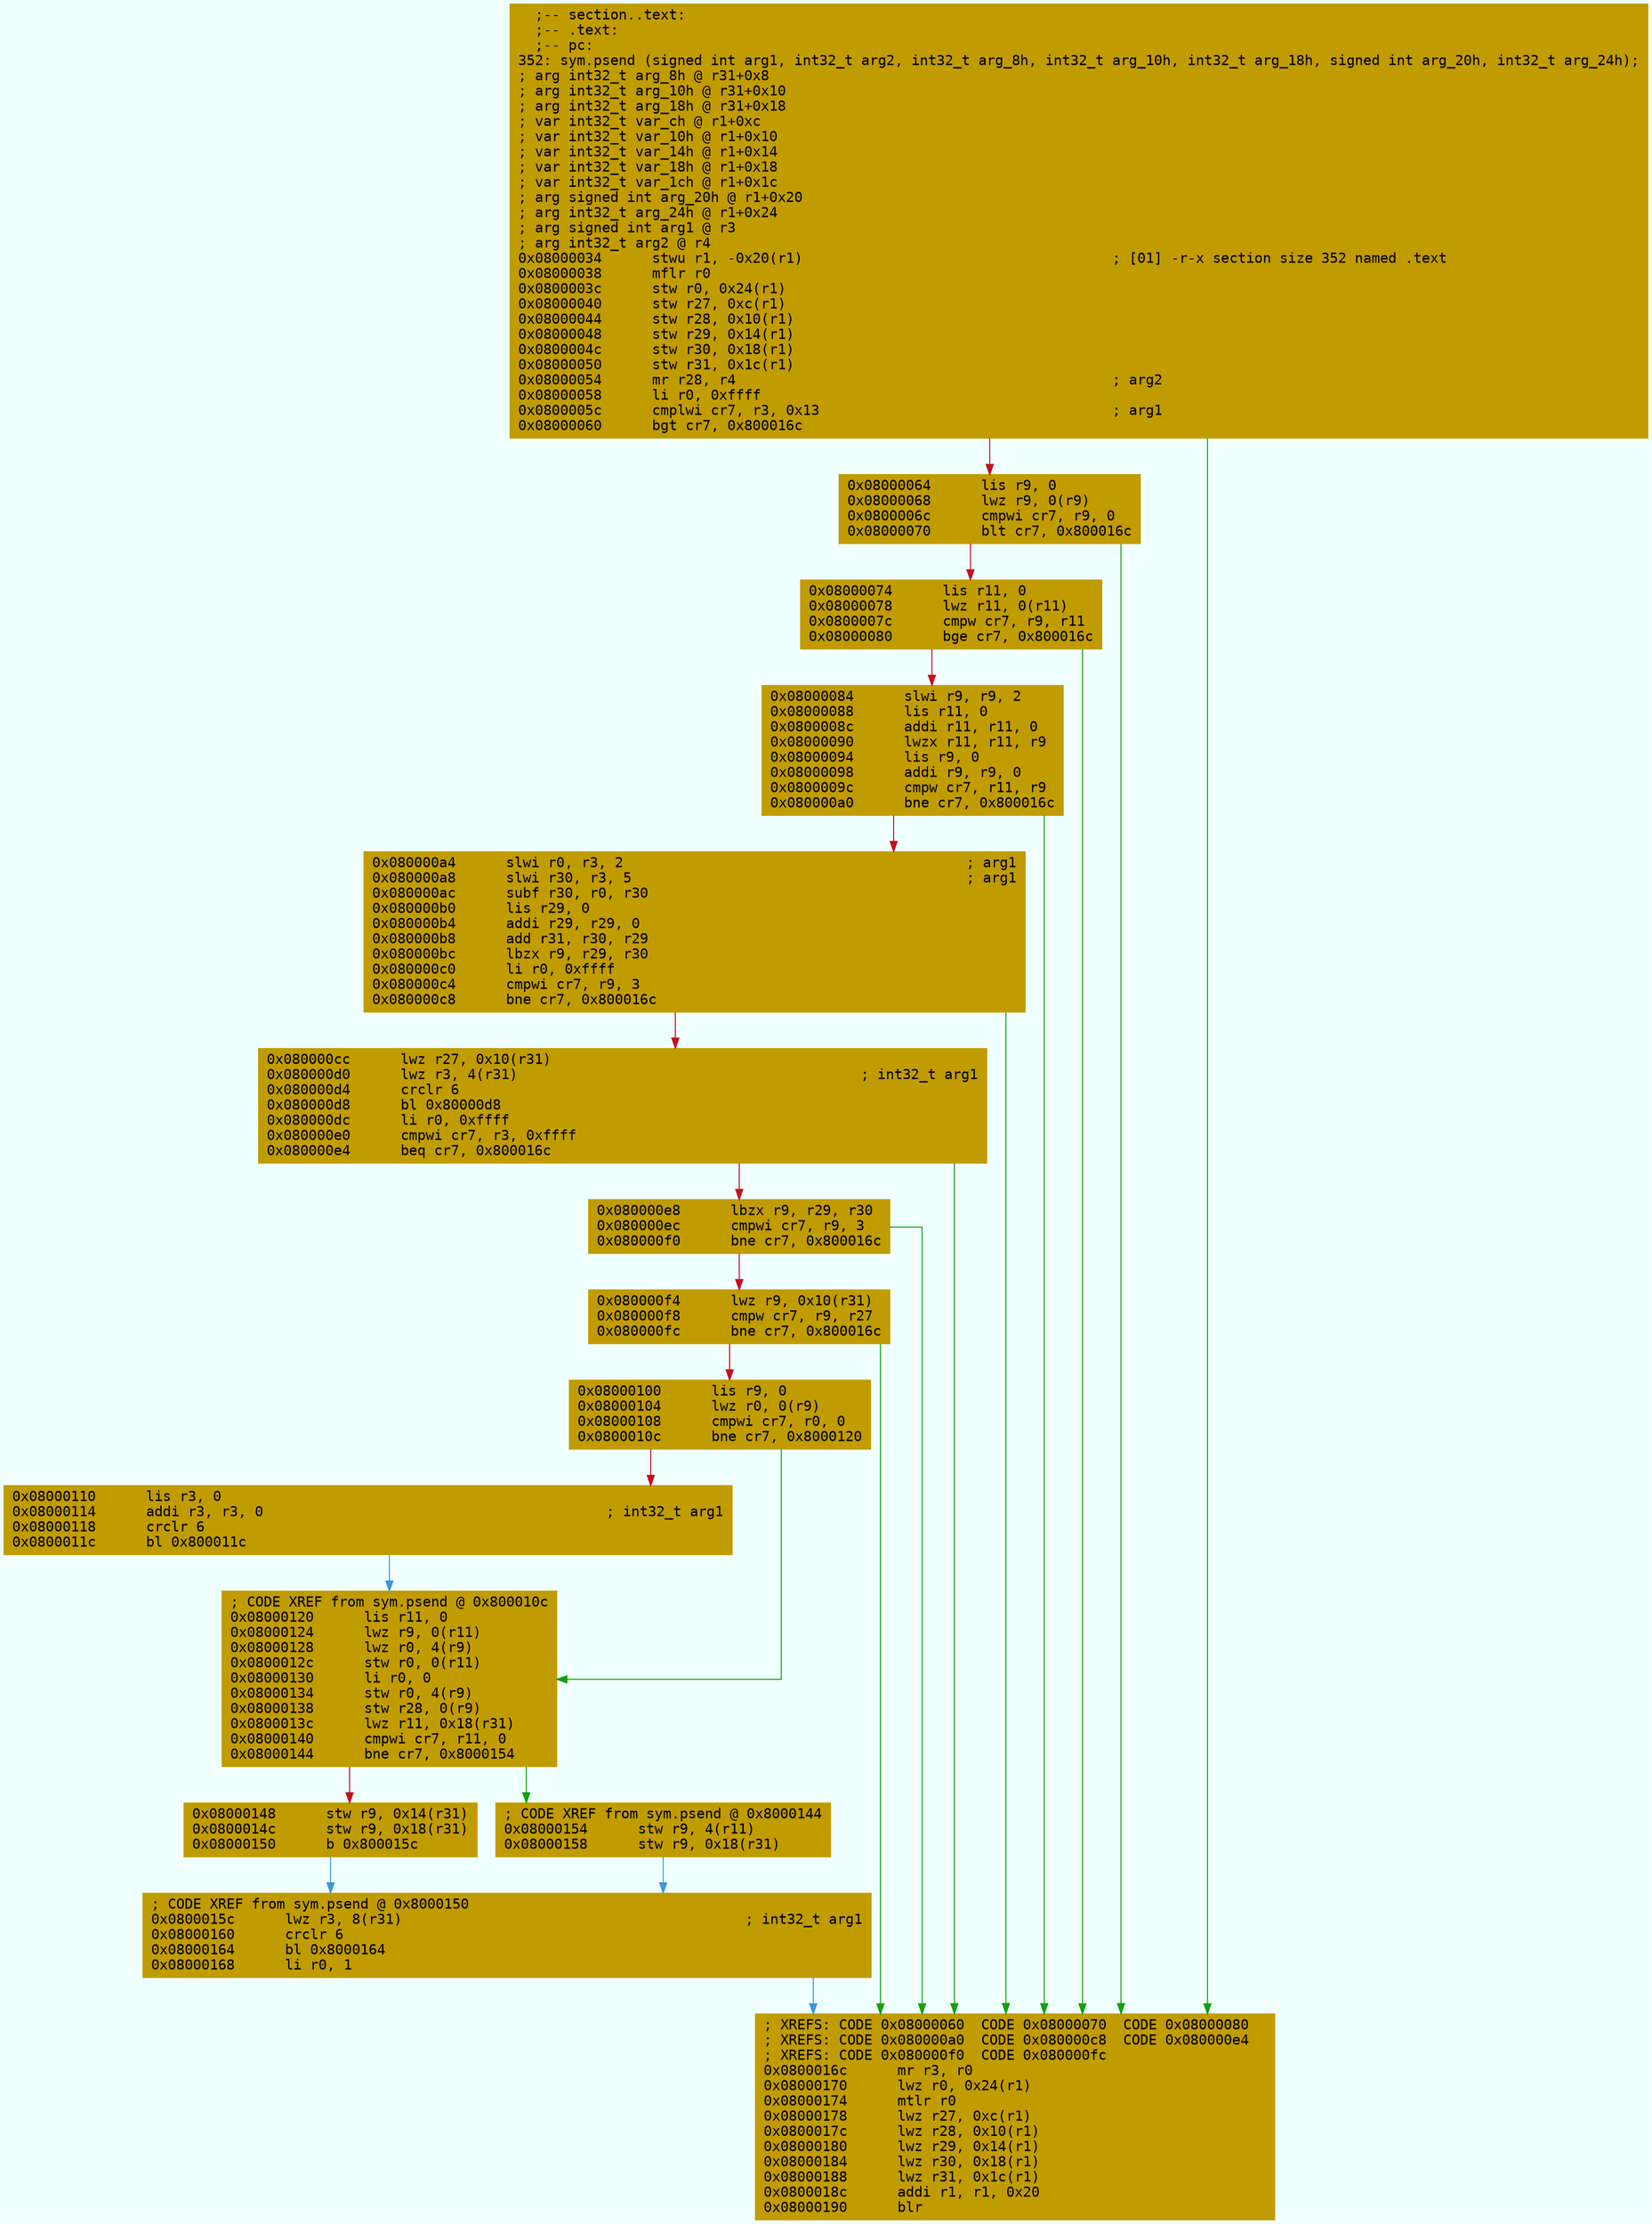 digraph code {
	graph [bgcolor=azure fontsize=8 fontname="Courier" splines="ortho"];
	node [fillcolor=gray style=filled shape=box];
	edge [arrowhead="normal"];
	"0x08000034" [URL="sym.psend/0x08000034", fillcolor="#c19c00",color="#c19c00", fontname="Courier",label="  ;-- section..text:\l  ;-- .text:\l  ;-- pc:\l352: sym.psend (signed int arg1, int32_t arg2, int32_t arg_8h, int32_t arg_10h, int32_t arg_18h, signed int arg_20h, int32_t arg_24h);\l; arg int32_t arg_8h @ r31+0x8\l; arg int32_t arg_10h @ r31+0x10\l; arg int32_t arg_18h @ r31+0x18\l; var int32_t var_ch @ r1+0xc\l; var int32_t var_10h @ r1+0x10\l; var int32_t var_14h @ r1+0x14\l; var int32_t var_18h @ r1+0x18\l; var int32_t var_1ch @ r1+0x1c\l; arg signed int arg_20h @ r1+0x20\l; arg int32_t arg_24h @ r1+0x24\l; arg signed int arg1 @ r3\l; arg int32_t arg2 @ r4\l0x08000034      stwu r1, -0x20(r1)                                     ; [01] -r-x section size 352 named .text\l0x08000038      mflr r0\l0x0800003c      stw r0, 0x24(r1)\l0x08000040      stw r27, 0xc(r1)\l0x08000044      stw r28, 0x10(r1)\l0x08000048      stw r29, 0x14(r1)\l0x0800004c      stw r30, 0x18(r1)\l0x08000050      stw r31, 0x1c(r1)\l0x08000054      mr r28, r4                                             ; arg2\l0x08000058      li r0, 0xffff\l0x0800005c      cmplwi cr7, r3, 0x13                                   ; arg1\l0x08000060      bgt cr7, 0x800016c\l"]
	"0x08000064" [URL="sym.psend/0x08000064", fillcolor="#c19c00",color="#c19c00", fontname="Courier",label="0x08000064      lis r9, 0\l0x08000068      lwz r9, 0(r9)\l0x0800006c      cmpwi cr7, r9, 0\l0x08000070      blt cr7, 0x800016c\l"]
	"0x08000074" [URL="sym.psend/0x08000074", fillcolor="#c19c00",color="#c19c00", fontname="Courier",label="0x08000074      lis r11, 0\l0x08000078      lwz r11, 0(r11)\l0x0800007c      cmpw cr7, r9, r11\l0x08000080      bge cr7, 0x800016c\l"]
	"0x08000084" [URL="sym.psend/0x08000084", fillcolor="#c19c00",color="#c19c00", fontname="Courier",label="0x08000084      slwi r9, r9, 2\l0x08000088      lis r11, 0\l0x0800008c      addi r11, r11, 0\l0x08000090      lwzx r11, r11, r9\l0x08000094      lis r9, 0\l0x08000098      addi r9, r9, 0\l0x0800009c      cmpw cr7, r11, r9\l0x080000a0      bne cr7, 0x800016c\l"]
	"0x080000a4" [URL="sym.psend/0x080000a4", fillcolor="#c19c00",color="#c19c00", fontname="Courier",label="0x080000a4      slwi r0, r3, 2                                         ; arg1\l0x080000a8      slwi r30, r3, 5                                        ; arg1\l0x080000ac      subf r30, r0, r30\l0x080000b0      lis r29, 0\l0x080000b4      addi r29, r29, 0\l0x080000b8      add r31, r30, r29\l0x080000bc      lbzx r9, r29, r30\l0x080000c0      li r0, 0xffff\l0x080000c4      cmpwi cr7, r9, 3\l0x080000c8      bne cr7, 0x800016c\l"]
	"0x080000cc" [URL="sym.psend/0x080000cc", fillcolor="#c19c00",color="#c19c00", fontname="Courier",label="0x080000cc      lwz r27, 0x10(r31)\l0x080000d0      lwz r3, 4(r31)                                         ; int32_t arg1\l0x080000d4      crclr 6\l0x080000d8      bl 0x80000d8\l0x080000dc      li r0, 0xffff\l0x080000e0      cmpwi cr7, r3, 0xffff\l0x080000e4      beq cr7, 0x800016c\l"]
	"0x080000e8" [URL="sym.psend/0x080000e8", fillcolor="#c19c00",color="#c19c00", fontname="Courier",label="0x080000e8      lbzx r9, r29, r30\l0x080000ec      cmpwi cr7, r9, 3\l0x080000f0      bne cr7, 0x800016c\l"]
	"0x080000f4" [URL="sym.psend/0x080000f4", fillcolor="#c19c00",color="#c19c00", fontname="Courier",label="0x080000f4      lwz r9, 0x10(r31)\l0x080000f8      cmpw cr7, r9, r27\l0x080000fc      bne cr7, 0x800016c\l"]
	"0x08000100" [URL="sym.psend/0x08000100", fillcolor="#c19c00",color="#c19c00", fontname="Courier",label="0x08000100      lis r9, 0\l0x08000104      lwz r0, 0(r9)\l0x08000108      cmpwi cr7, r0, 0\l0x0800010c      bne cr7, 0x8000120\l"]
	"0x08000110" [URL="sym.psend/0x08000110", fillcolor="#c19c00",color="#c19c00", fontname="Courier",label="0x08000110      lis r3, 0\l0x08000114      addi r3, r3, 0                                         ; int32_t arg1\l0x08000118      crclr 6\l0x0800011c      bl 0x800011c\l"]
	"0x08000120" [URL="sym.psend/0x08000120", fillcolor="#c19c00",color="#c19c00", fontname="Courier",label="; CODE XREF from sym.psend @ 0x800010c\l0x08000120      lis r11, 0\l0x08000124      lwz r9, 0(r11)\l0x08000128      lwz r0, 4(r9)\l0x0800012c      stw r0, 0(r11)\l0x08000130      li r0, 0\l0x08000134      stw r0, 4(r9)\l0x08000138      stw r28, 0(r9)\l0x0800013c      lwz r11, 0x18(r31)\l0x08000140      cmpwi cr7, r11, 0\l0x08000144      bne cr7, 0x8000154\l"]
	"0x08000148" [URL="sym.psend/0x08000148", fillcolor="#c19c00",color="#c19c00", fontname="Courier",label="0x08000148      stw r9, 0x14(r31)\l0x0800014c      stw r9, 0x18(r31)\l0x08000150      b 0x800015c\l"]
	"0x08000154" [URL="sym.psend/0x08000154", fillcolor="#c19c00",color="#c19c00", fontname="Courier",label="; CODE XREF from sym.psend @ 0x8000144\l0x08000154      stw r9, 4(r11)\l0x08000158      stw r9, 0x18(r31)\l"]
	"0x0800015c" [URL="sym.psend/0x0800015c", fillcolor="#c19c00",color="#c19c00", fontname="Courier",label="; CODE XREF from sym.psend @ 0x8000150\l0x0800015c      lwz r3, 8(r31)                                         ; int32_t arg1\l0x08000160      crclr 6\l0x08000164      bl 0x8000164\l0x08000168      li r0, 1\l"]
	"0x0800016c" [URL="sym.psend/0x0800016c", fillcolor="#c19c00",color="#c19c00", fontname="Courier",label="; XREFS: CODE 0x08000060  CODE 0x08000070  CODE 0x08000080  \l; XREFS: CODE 0x080000a0  CODE 0x080000c8  CODE 0x080000e4  \l; XREFS: CODE 0x080000f0  CODE 0x080000fc  \l0x0800016c      mr r3, r0\l0x08000170      lwz r0, 0x24(r1)\l0x08000174      mtlr r0\l0x08000178      lwz r27, 0xc(r1)\l0x0800017c      lwz r28, 0x10(r1)\l0x08000180      lwz r29, 0x14(r1)\l0x08000184      lwz r30, 0x18(r1)\l0x08000188      lwz r31, 0x1c(r1)\l0x0800018c      addi r1, r1, 0x20\l0x08000190      blr\l"]
        "0x08000034" -> "0x0800016c" [color="#13a10e"];
        "0x08000034" -> "0x08000064" [color="#c50f1f"];
        "0x08000064" -> "0x0800016c" [color="#13a10e"];
        "0x08000064" -> "0x08000074" [color="#c50f1f"];
        "0x08000074" -> "0x0800016c" [color="#13a10e"];
        "0x08000074" -> "0x08000084" [color="#c50f1f"];
        "0x08000084" -> "0x0800016c" [color="#13a10e"];
        "0x08000084" -> "0x080000a4" [color="#c50f1f"];
        "0x080000a4" -> "0x0800016c" [color="#13a10e"];
        "0x080000a4" -> "0x080000cc" [color="#c50f1f"];
        "0x080000cc" -> "0x0800016c" [color="#13a10e"];
        "0x080000cc" -> "0x080000e8" [color="#c50f1f"];
        "0x080000e8" -> "0x0800016c" [color="#13a10e"];
        "0x080000e8" -> "0x080000f4" [color="#c50f1f"];
        "0x080000f4" -> "0x0800016c" [color="#13a10e"];
        "0x080000f4" -> "0x08000100" [color="#c50f1f"];
        "0x08000100" -> "0x08000120" [color="#13a10e"];
        "0x08000100" -> "0x08000110" [color="#c50f1f"];
        "0x08000110" -> "0x08000120" [color="#3a96dd"];
        "0x08000120" -> "0x08000154" [color="#13a10e"];
        "0x08000120" -> "0x08000148" [color="#c50f1f"];
        "0x08000148" -> "0x0800015c" [color="#3a96dd"];
        "0x08000154" -> "0x0800015c" [color="#3a96dd"];
        "0x0800015c" -> "0x0800016c" [color="#3a96dd"];
}
